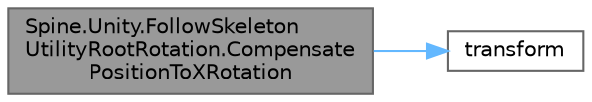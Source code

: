 digraph "Spine.Unity.FollowSkeletonUtilityRootRotation.CompensatePositionToXRotation"
{
 // LATEX_PDF_SIZE
  bgcolor="transparent";
  edge [fontname=Helvetica,fontsize=10,labelfontname=Helvetica,labelfontsize=10];
  node [fontname=Helvetica,fontsize=10,shape=box,height=0.2,width=0.4];
  rankdir="LR";
  Node1 [id="Node000001",label="Spine.Unity.FollowSkeleton\lUtilityRootRotation.Compensate\lPositionToXRotation",height=0.2,width=0.4,color="gray40", fillcolor="grey60", style="filled", fontcolor="black",tooltip="Compensates the position so that a child at the reference position remains in the same place,..."];
  Node1 -> Node2 [id="edge1_Node000001_Node000002",color="steelblue1",style="solid",tooltip=" "];
  Node2 [id="Node000002",label="transform",height=0.2,width=0.4,color="grey40", fillcolor="white", style="filled",URL="$geometry_8cpp.html#ad05130a1d9f2e9708c1125b4cc2fe7cb",tooltip=" "];
}
